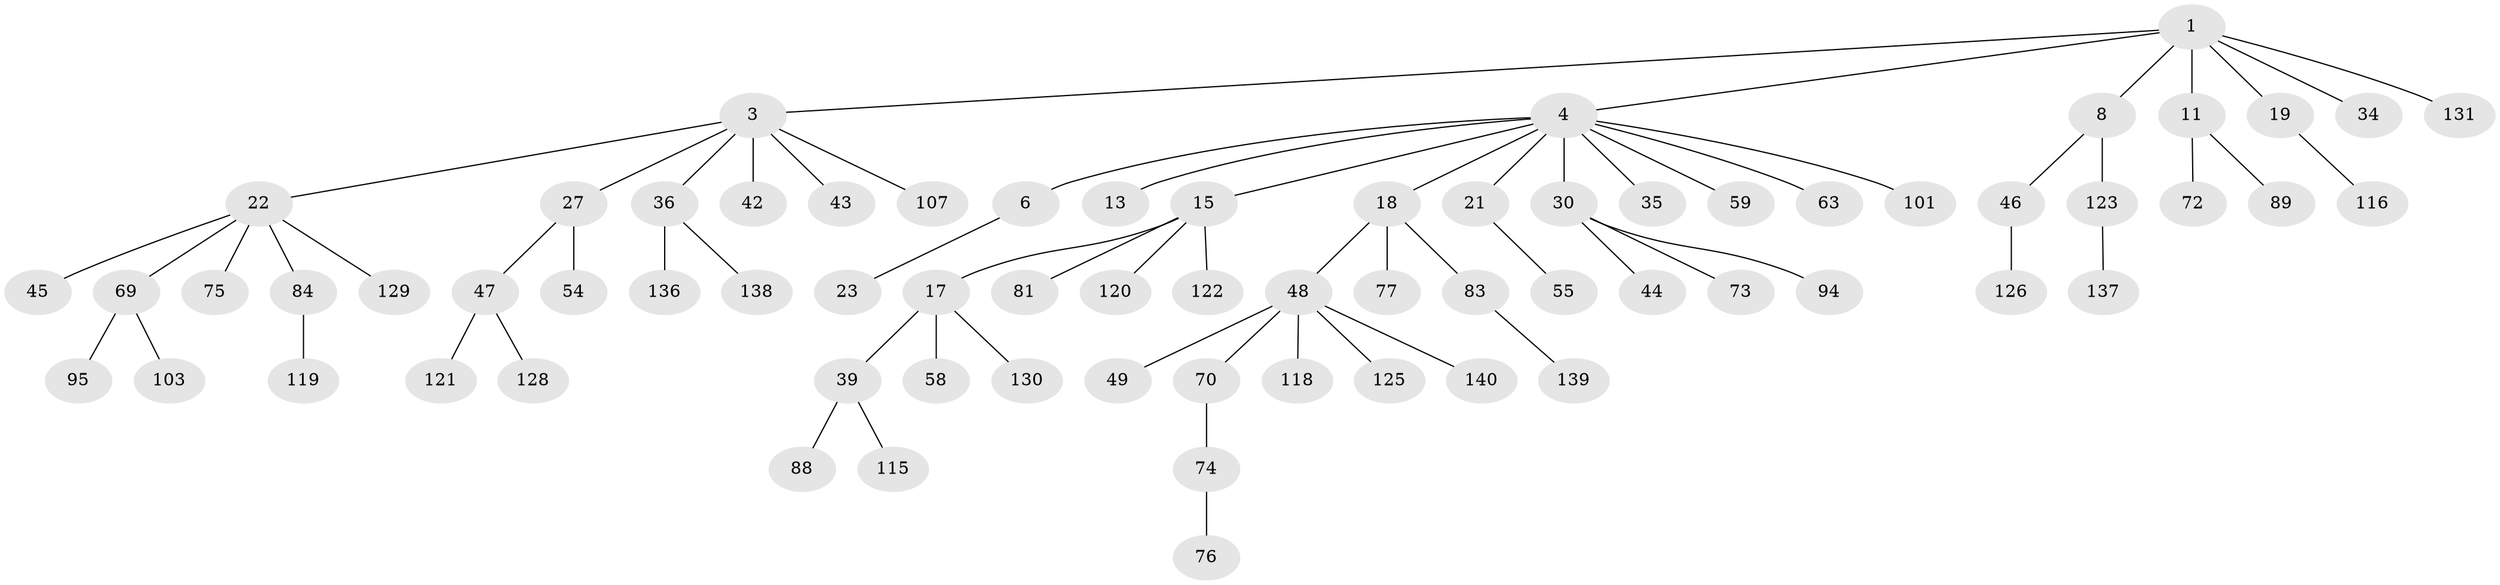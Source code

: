 // original degree distribution, {7: 0.014285714285714285, 1: 0.5071428571428571, 6: 0.014285714285714285, 4: 0.03571428571428571, 2: 0.21428571428571427, 3: 0.18571428571428572, 5: 0.02142857142857143, 8: 0.007142857142857143}
// Generated by graph-tools (version 1.1) at 2025/15/03/09/25 04:15:33]
// undirected, 70 vertices, 69 edges
graph export_dot {
graph [start="1"]
  node [color=gray90,style=filled];
  1 [super="+2+57+5"];
  3 [super="+20+25+26+79+134"];
  4 [super="+9+10+7"];
  6 [super="+14"];
  8 [super="+66"];
  11 [super="+85+38"];
  13;
  15 [super="+52+51+32+133+67+16"];
  17 [super="+29"];
  18 [super="+24+33"];
  19 [super="+108+41"];
  21;
  22 [super="+53+37+82+28+111"];
  23;
  27 [super="+40"];
  30 [super="+62"];
  34 [super="+127+86"];
  35 [super="+99"];
  36 [super="+56"];
  39 [super="+50"];
  42 [super="+78+87"];
  43;
  44;
  45;
  46;
  47 [super="+96+110"];
  48 [super="+91+65+80"];
  49 [super="+114+61"];
  54;
  55;
  58;
  59 [super="+90"];
  63;
  69;
  70 [super="+97"];
  72 [super="+117"];
  73;
  74 [super="+92+98"];
  75;
  76;
  77;
  81;
  83;
  84;
  88;
  89 [super="+124"];
  94;
  95;
  101 [super="+102"];
  103;
  107;
  115;
  116;
  118;
  119;
  120;
  121;
  122;
  123;
  125;
  126;
  128;
  129;
  130;
  131;
  136;
  137;
  138;
  139;
  140;
  1 -- 3;
  1 -- 4;
  1 -- 8;
  1 -- 131;
  1 -- 11;
  1 -- 34;
  1 -- 19;
  3 -- 42;
  3 -- 22;
  3 -- 107;
  3 -- 27;
  3 -- 36;
  3 -- 43;
  4 -- 6;
  4 -- 21;
  4 -- 35;
  4 -- 59;
  4 -- 15;
  4 -- 63;
  4 -- 18;
  4 -- 101;
  4 -- 13;
  4 -- 30;
  6 -- 23;
  8 -- 46;
  8 -- 123;
  11 -- 72;
  11 -- 89;
  15 -- 120;
  15 -- 81;
  15 -- 122;
  15 -- 17;
  17 -- 39;
  17 -- 58;
  17 -- 130;
  18 -- 48;
  18 -- 83;
  18 -- 77;
  19 -- 116;
  21 -- 55;
  22 -- 45;
  22 -- 75;
  22 -- 69;
  22 -- 129;
  22 -- 84;
  27 -- 54;
  27 -- 47;
  30 -- 44;
  30 -- 73;
  30 -- 94;
  36 -- 136;
  36 -- 138;
  39 -- 115;
  39 -- 88;
  46 -- 126;
  47 -- 128;
  47 -- 121;
  48 -- 49;
  48 -- 118;
  48 -- 70;
  48 -- 140;
  48 -- 125;
  69 -- 95;
  69 -- 103;
  70 -- 74;
  74 -- 76;
  83 -- 139;
  84 -- 119;
  123 -- 137;
}
